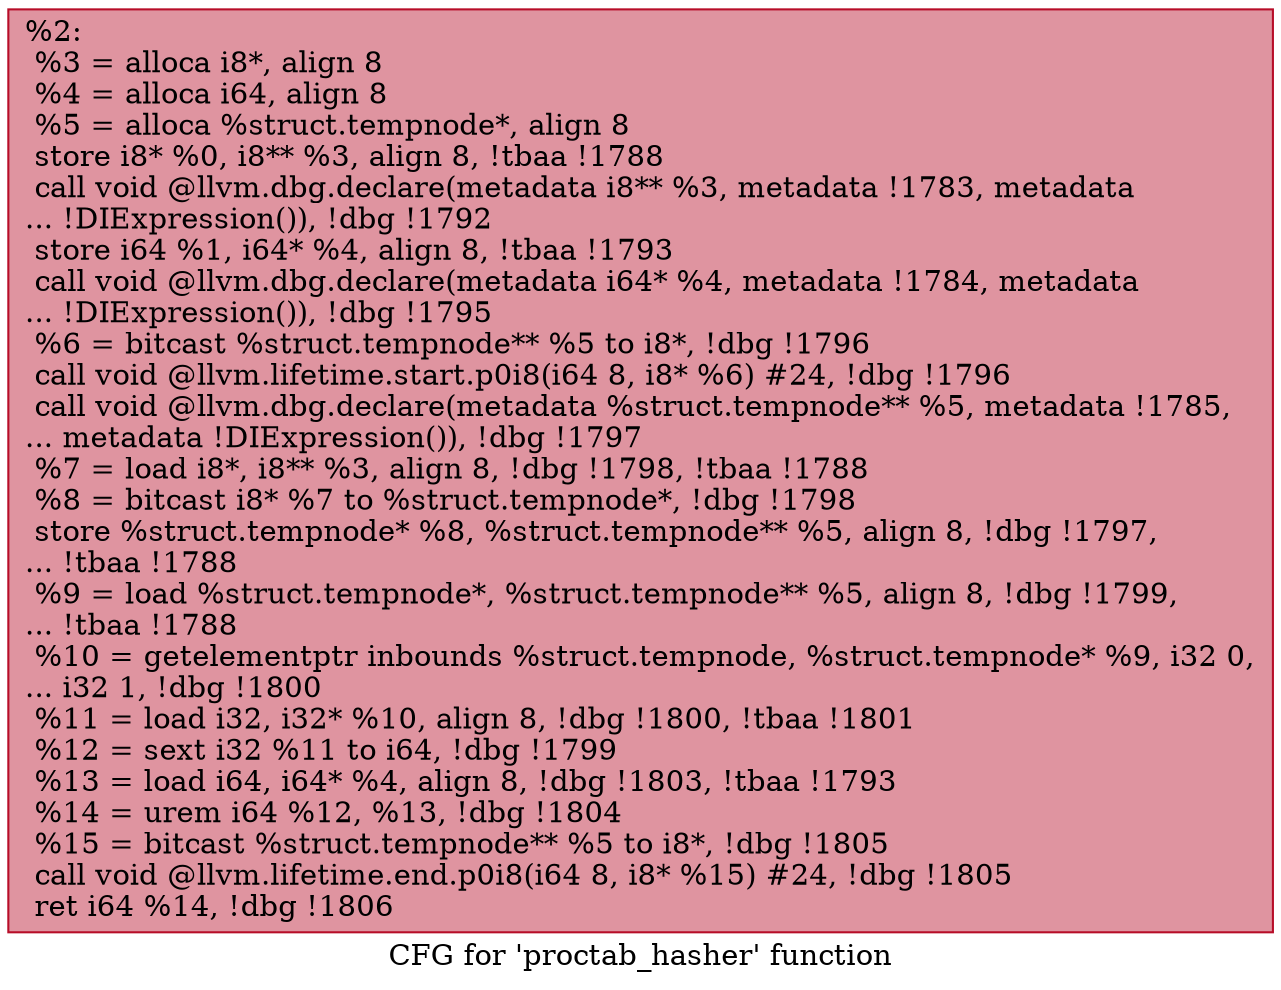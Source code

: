 digraph "CFG for 'proctab_hasher' function" {
	label="CFG for 'proctab_hasher' function";

	Node0x2505d70 [shape=record,color="#b70d28ff", style=filled, fillcolor="#b70d2870",label="{%2:\l  %3 = alloca i8*, align 8\l  %4 = alloca i64, align 8\l  %5 = alloca %struct.tempnode*, align 8\l  store i8* %0, i8** %3, align 8, !tbaa !1788\l  call void @llvm.dbg.declare(metadata i8** %3, metadata !1783, metadata\l... !DIExpression()), !dbg !1792\l  store i64 %1, i64* %4, align 8, !tbaa !1793\l  call void @llvm.dbg.declare(metadata i64* %4, metadata !1784, metadata\l... !DIExpression()), !dbg !1795\l  %6 = bitcast %struct.tempnode** %5 to i8*, !dbg !1796\l  call void @llvm.lifetime.start.p0i8(i64 8, i8* %6) #24, !dbg !1796\l  call void @llvm.dbg.declare(metadata %struct.tempnode** %5, metadata !1785,\l... metadata !DIExpression()), !dbg !1797\l  %7 = load i8*, i8** %3, align 8, !dbg !1798, !tbaa !1788\l  %8 = bitcast i8* %7 to %struct.tempnode*, !dbg !1798\l  store %struct.tempnode* %8, %struct.tempnode** %5, align 8, !dbg !1797,\l... !tbaa !1788\l  %9 = load %struct.tempnode*, %struct.tempnode** %5, align 8, !dbg !1799,\l... !tbaa !1788\l  %10 = getelementptr inbounds %struct.tempnode, %struct.tempnode* %9, i32 0,\l... i32 1, !dbg !1800\l  %11 = load i32, i32* %10, align 8, !dbg !1800, !tbaa !1801\l  %12 = sext i32 %11 to i64, !dbg !1799\l  %13 = load i64, i64* %4, align 8, !dbg !1803, !tbaa !1793\l  %14 = urem i64 %12, %13, !dbg !1804\l  %15 = bitcast %struct.tempnode** %5 to i8*, !dbg !1805\l  call void @llvm.lifetime.end.p0i8(i64 8, i8* %15) #24, !dbg !1805\l  ret i64 %14, !dbg !1806\l}"];
}
